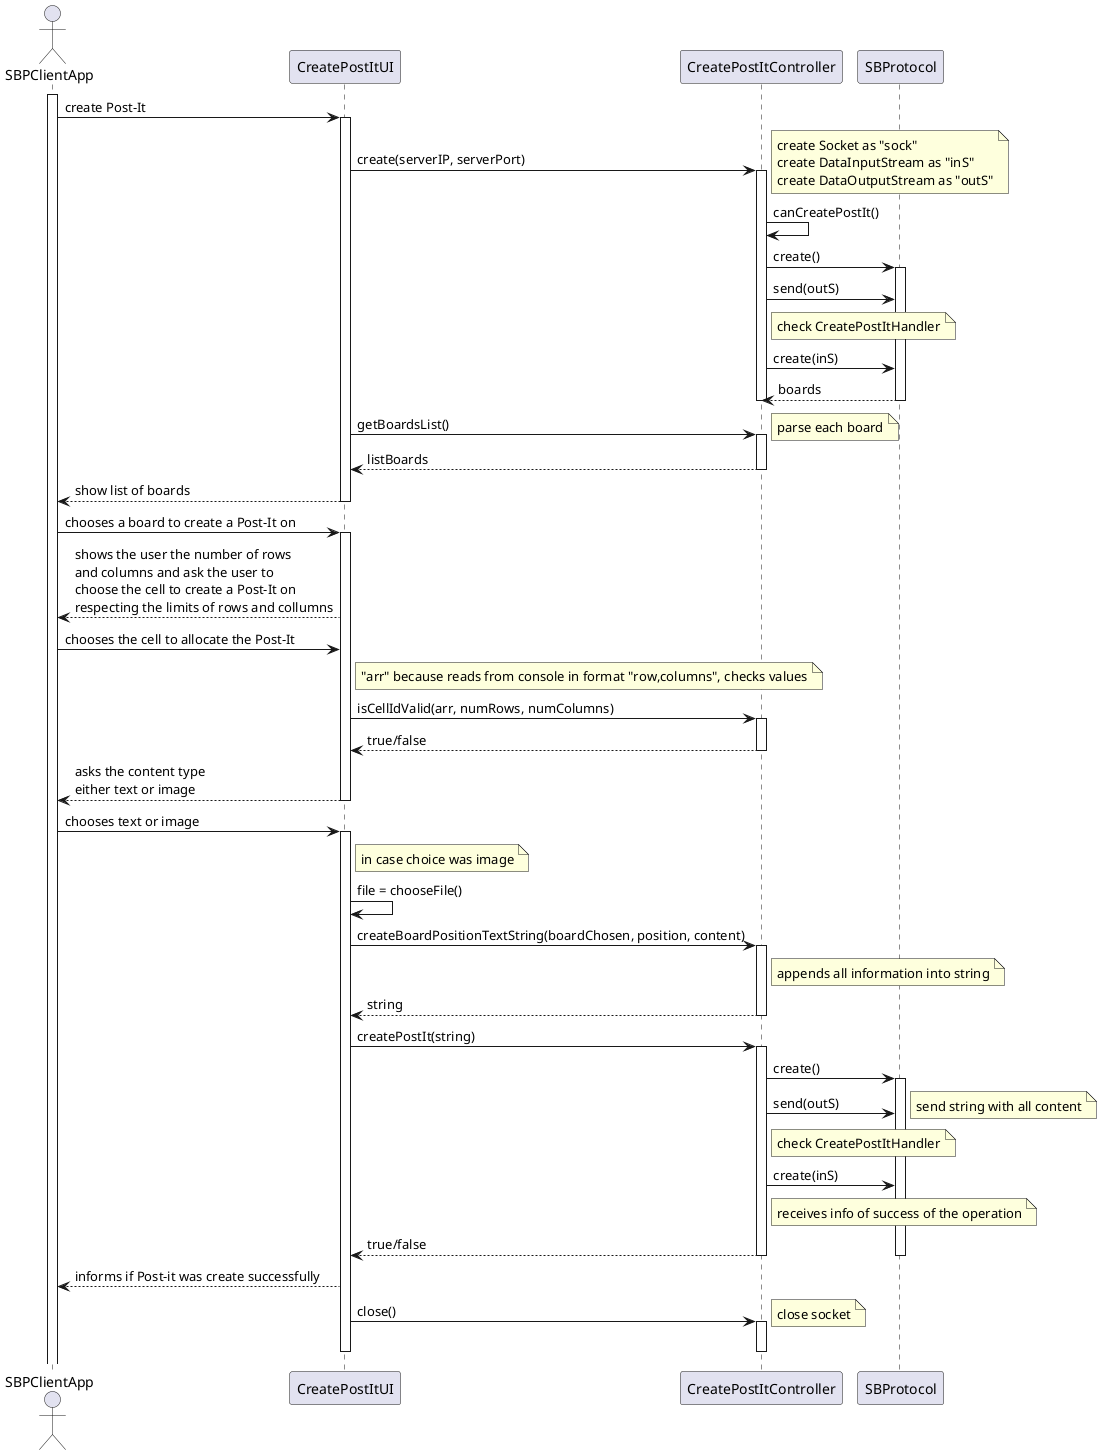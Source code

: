 @startuml
actor SBPClientApp as user
participant CreatePostItUI as ui
participant CreatePostItController as ctrl
participant SBProtocol as sbp



activate user
user -> ui :create Post-It
activate ui

    ui -> ctrl :create(serverIP, serverPort)
    note right: create Socket as "sock"\ncreate DataInputStream as "inS"\ncreate DataOutputStream as "outS"
    activate ctrl
        ctrl -> ctrl:canCreatePostIt()

        ctrl -> sbp : create()
        activate sbp
            ctrl -> sbp : send(outS)
            note right of ctrl: check CreatePostItHandler
            ctrl -> sbp : create(inS)
            sbp --> ctrl: boards
        deactivate sbp
    deactivate ctrl

    ui -> ctrl: getBoardsList()
    activate ctrl
        note right : parse each board
        ctrl --> ui: listBoards

    deactivate ctrl

    ui --> user : show list of boards

deactivate ui

user -> ui : chooses a board to create a Post-It on
activate ui

ui --> user : shows the user the number of rows\nand columns and ask the user to\nchoose the cell to create a Post-It on\nrespecting the limits of rows and collumns
user -> ui : chooses the cell to allocate the Post-It


    note right of ui: "arr" because reads from console in format "row,columns", checks values
    ui -> ctrl : isCellIdValid(arr, numRows, numColumns)
    activate ctrl
        ctrl --> ui : true/false
    deactivate ctrl


    ui --> user : asks the content type\neither text or image
deactivate ui
    user -> ui : chooses text or image
    activate ui

    note right of ui: in case choice was image
    ui -> ui : file = chooseFile()

    ui -> ctrl : createBoardPositionTextString(boardChosen, position, content)
    activate ctrl
        note right of ctrl : appends all information into string
        ctrl --> ui : string
    deactivate ctrl


    ui -> ctrl :createPostIt(string)
    activate ctrl
        ctrl -> sbp : create()
        activate sbp
            ctrl -> sbp : send(outS)
            note right of ctrl: check CreatePostItHandler
            note right :send string with all content
            ctrl -> sbp : create(inS)
            note right of ctrl : receives info of success of the operation
            ctrl --> ui : true/false

        deactivate sbp
    deactivate ctrl

    ui --> user : informs if Post-it was create successfully


    ui -> ctrl : close()
    activate ctrl
        note right : close socket
    deactivate ctrl
deactivate ui





@enduml



